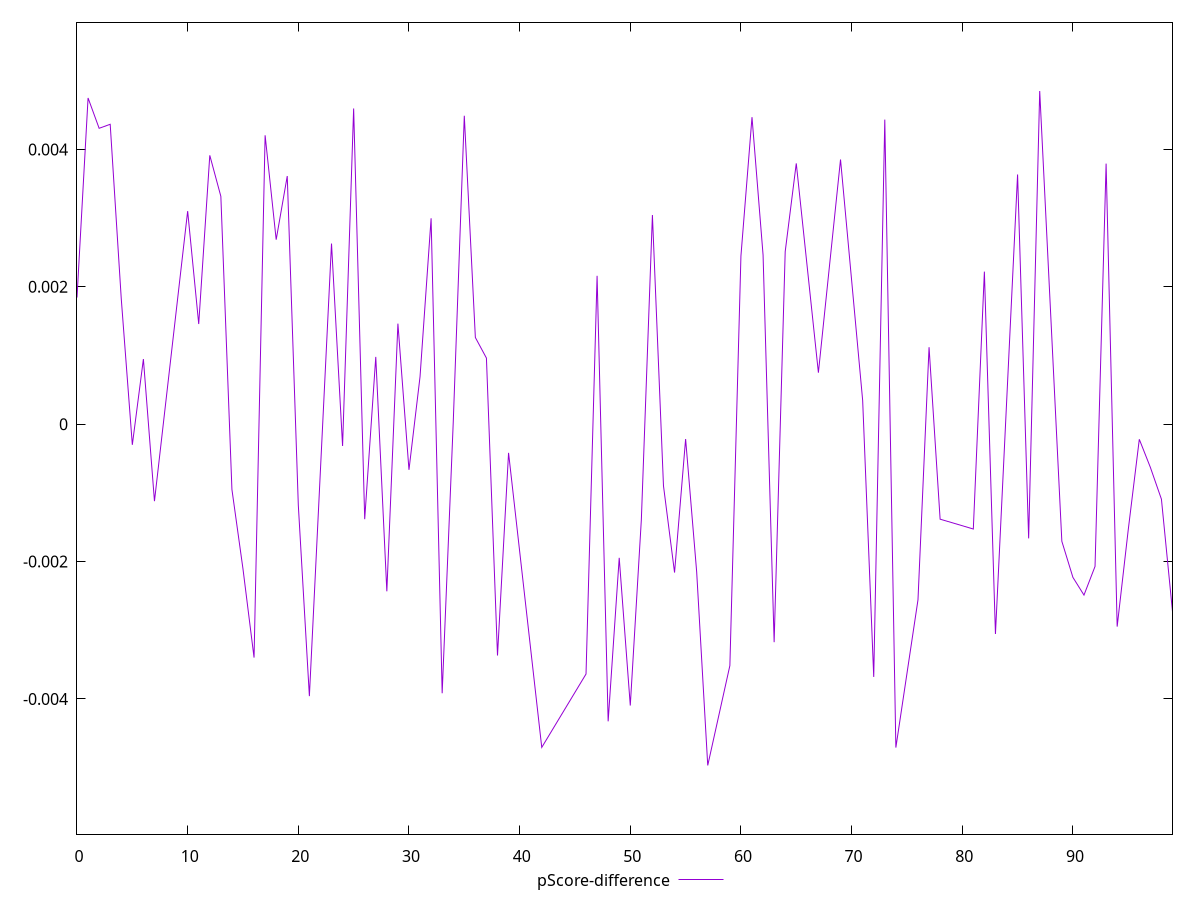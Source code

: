 reset

$pScoreDifference <<EOF
0 0.0018444160009779276
1 0.004748653117118445
2 0.004307363340506659
3 0.004365741312867211
4 0.0018258075089115228
5 -0.00030026608993229814
6 0.0009479581632888395
7 -0.0011203401476383434
10 0.0031020660006077505
11 0.0014584612778980044
12 0.00391360711755398
13 0.0033162629362568363
14 -0.000949797723250087
15 -0.0021071623355770897
16 -0.0033973031607742593
17 0.004205269482116931
18 0.002686090040865813
19 0.0036123431339909196
20 -0.001177795886662246
21 -0.0039584201158457955
23 0.0026297629878514195
24 -0.0003167602519121293
25 0.00459616145544306
26 -0.0013823253726500256
27 0.0009794673311122777
28 -0.002432408909404063
29 0.0014639886891147924
30 -0.0006642211148108201
31 0.0006918304439992723
32 0.0029972123775135473
33 -0.003916346981923502
34 0.000023475930992583605
35 0.004490065535363227
36 0.0012621504344717538
37 0.0009627100410801726
38 -0.0033673142836612435
39 -0.0004173187004143375
42 -0.004704559235645972
46 -0.0036364766776876487
47 0.0021603615494073525
48 -0.004325177890820056
49 -0.0019453423952276172
50 -0.004095078749793785
51 -0.0013905298213692796
52 0.0030446707998911665
53 -0.0008966967537273607
54 -0.002159488595869896
55 -0.00021595828481740797
56 -0.0021509069858039465
57 -0.004967068626322679
59 -0.003513752803938841
60 0.002448868534031534
61 0.004468812405775541
62 0.0024624357505476924
63 -0.0031732205456171947
64 0.0025120883986778364
65 0.0037965997122330064
67 0.0007503090949718128
69 0.003853046164304791
71 0.0003456680353393776
72 -0.0036787304390621667
73 0.004433331098825405
74 -0.004707309769766244
76 -0.002556321541231102
77 0.0011209407910500457
78 -0.0013824165736578617
81 -0.0015258625273384396
82 0.0022207903496908876
83 -0.003053741957680045
85 0.0036348353170971015
86 -0.0016624234447292774
87 0.004850354170559158
89 -0.001704403507970076
90 -0.0022293342326831916
91 -0.0024873711163611867
92 -0.0020702326764408807
93 0.0037928904881018577
94 -0.0029461939969068415
95 -0.0015372522796918697
96 -0.00021985956560371944
97 -0.0006282170456801128
98 -0.0010916369795941627
99 -0.002726715357730357
EOF

set key outside below
set xrange [0:99]
set yrange [-0.005967068626322679:0.005850354170559158]
set trange [-0.005967068626322679:0.005850354170559158]
set terminal svg size 640, 500 enhanced background rgb 'white'
set output "reports/report_00027_2021-02-24T12-40-31.850Z/speed-index/samples/astro/pScore-difference/values.svg"

plot $pScoreDifference title "pScore-difference" with line

reset
